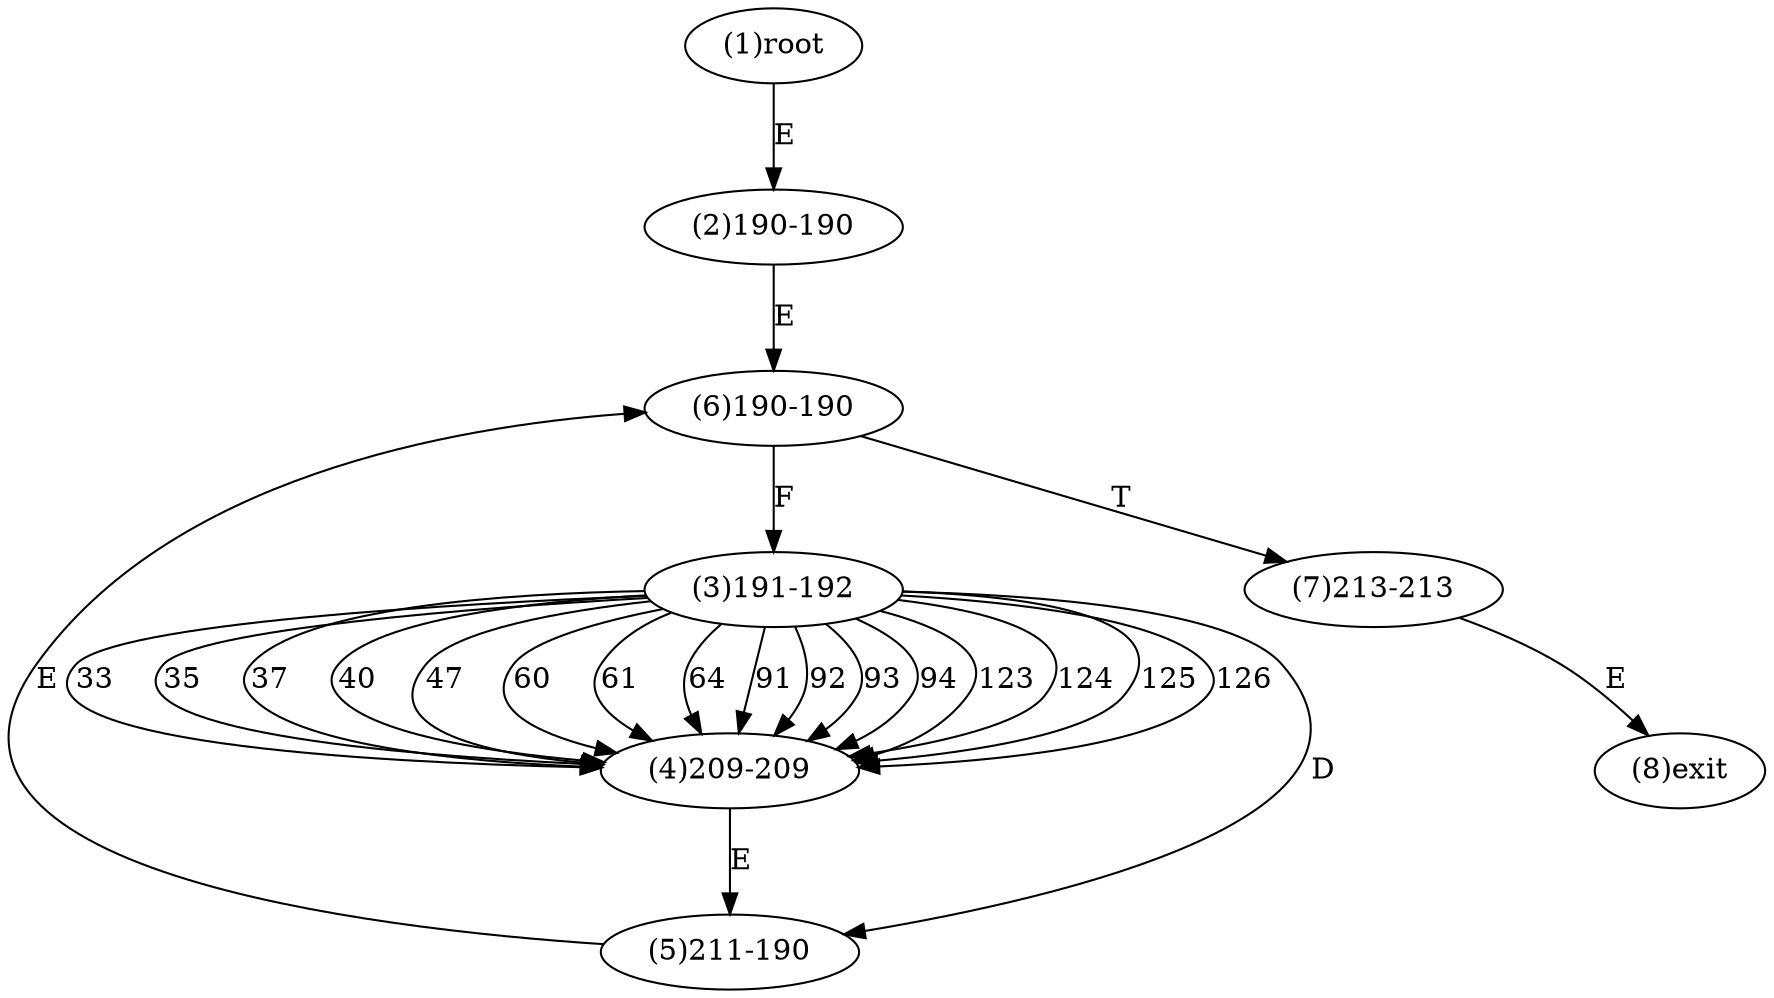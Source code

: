 digraph "" { 
1[ label="(1)root"];
2[ label="(2)190-190"];
3[ label="(3)191-192"];
4[ label="(4)209-209"];
5[ label="(5)211-190"];
6[ label="(6)190-190"];
7[ label="(7)213-213"];
8[ label="(8)exit"];
1->2[ label="E"];
2->6[ label="E"];
3->4[ label="33"];
3->4[ label="35"];
3->4[ label="37"];
3->4[ label="40"];
3->4[ label="47"];
3->4[ label="60"];
3->4[ label="61"];
3->4[ label="64"];
3->4[ label="91"];
3->4[ label="92"];
3->4[ label="93"];
3->4[ label="94"];
3->4[ label="123"];
3->4[ label="124"];
3->4[ label="125"];
3->4[ label="126"];
3->5[ label="D"];
4->5[ label="E"];
5->6[ label="E"];
6->3[ label="F"];
6->7[ label="T"];
7->8[ label="E"];
}